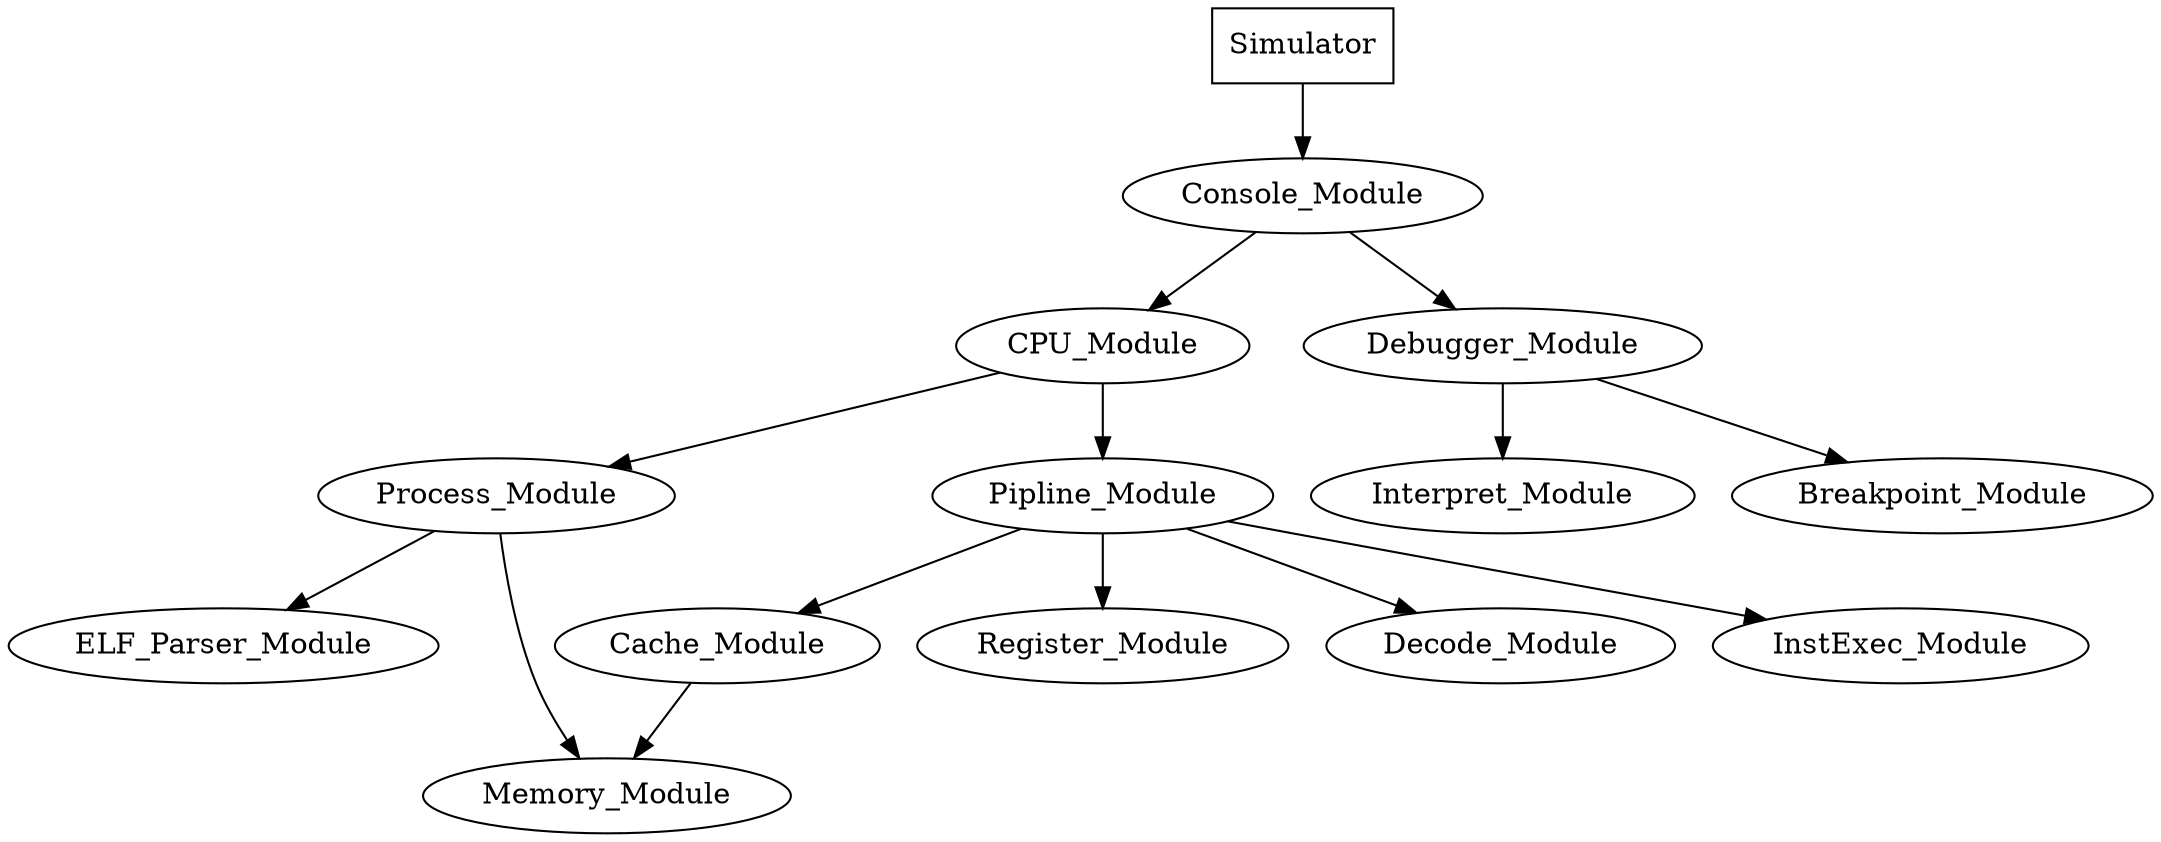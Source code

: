 digraph G {
	Simulator [shape=box];
	Simulator -> Console_Module;
	Console_Module -> CPU_Module;
	Console_Module -> Debugger_Module;
	Process_Module -> ELF_Parser_Module;
	Process_Module -> Memory_Module;
	CPU_Module -> Pipline_Module;
	CPU_Module -> Process_Module;
	Debugger_Module -> Interpret_Module;
	Debugger_Module -> Breakpoint_Module;
	Cache_Module -> Memory_Module;
	Pipline_Module -> Cache_Module;
	Pipline_Module -> Register_Module;
	Pipline_Module -> Decode_Module;
	Pipline_Module -> InstExec_Module;
}

